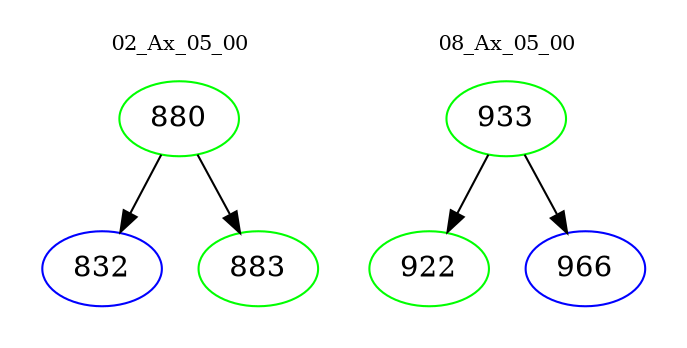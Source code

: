 digraph{
subgraph cluster_0 {
color = white
label = "02_Ax_05_00";
fontsize=10;
T0_880 [label="880", color="green"]
T0_880 -> T0_832 [color="black"]
T0_832 [label="832", color="blue"]
T0_880 -> T0_883 [color="black"]
T0_883 [label="883", color="green"]
}
subgraph cluster_1 {
color = white
label = "08_Ax_05_00";
fontsize=10;
T1_933 [label="933", color="green"]
T1_933 -> T1_922 [color="black"]
T1_922 [label="922", color="green"]
T1_933 -> T1_966 [color="black"]
T1_966 [label="966", color="blue"]
}
}
